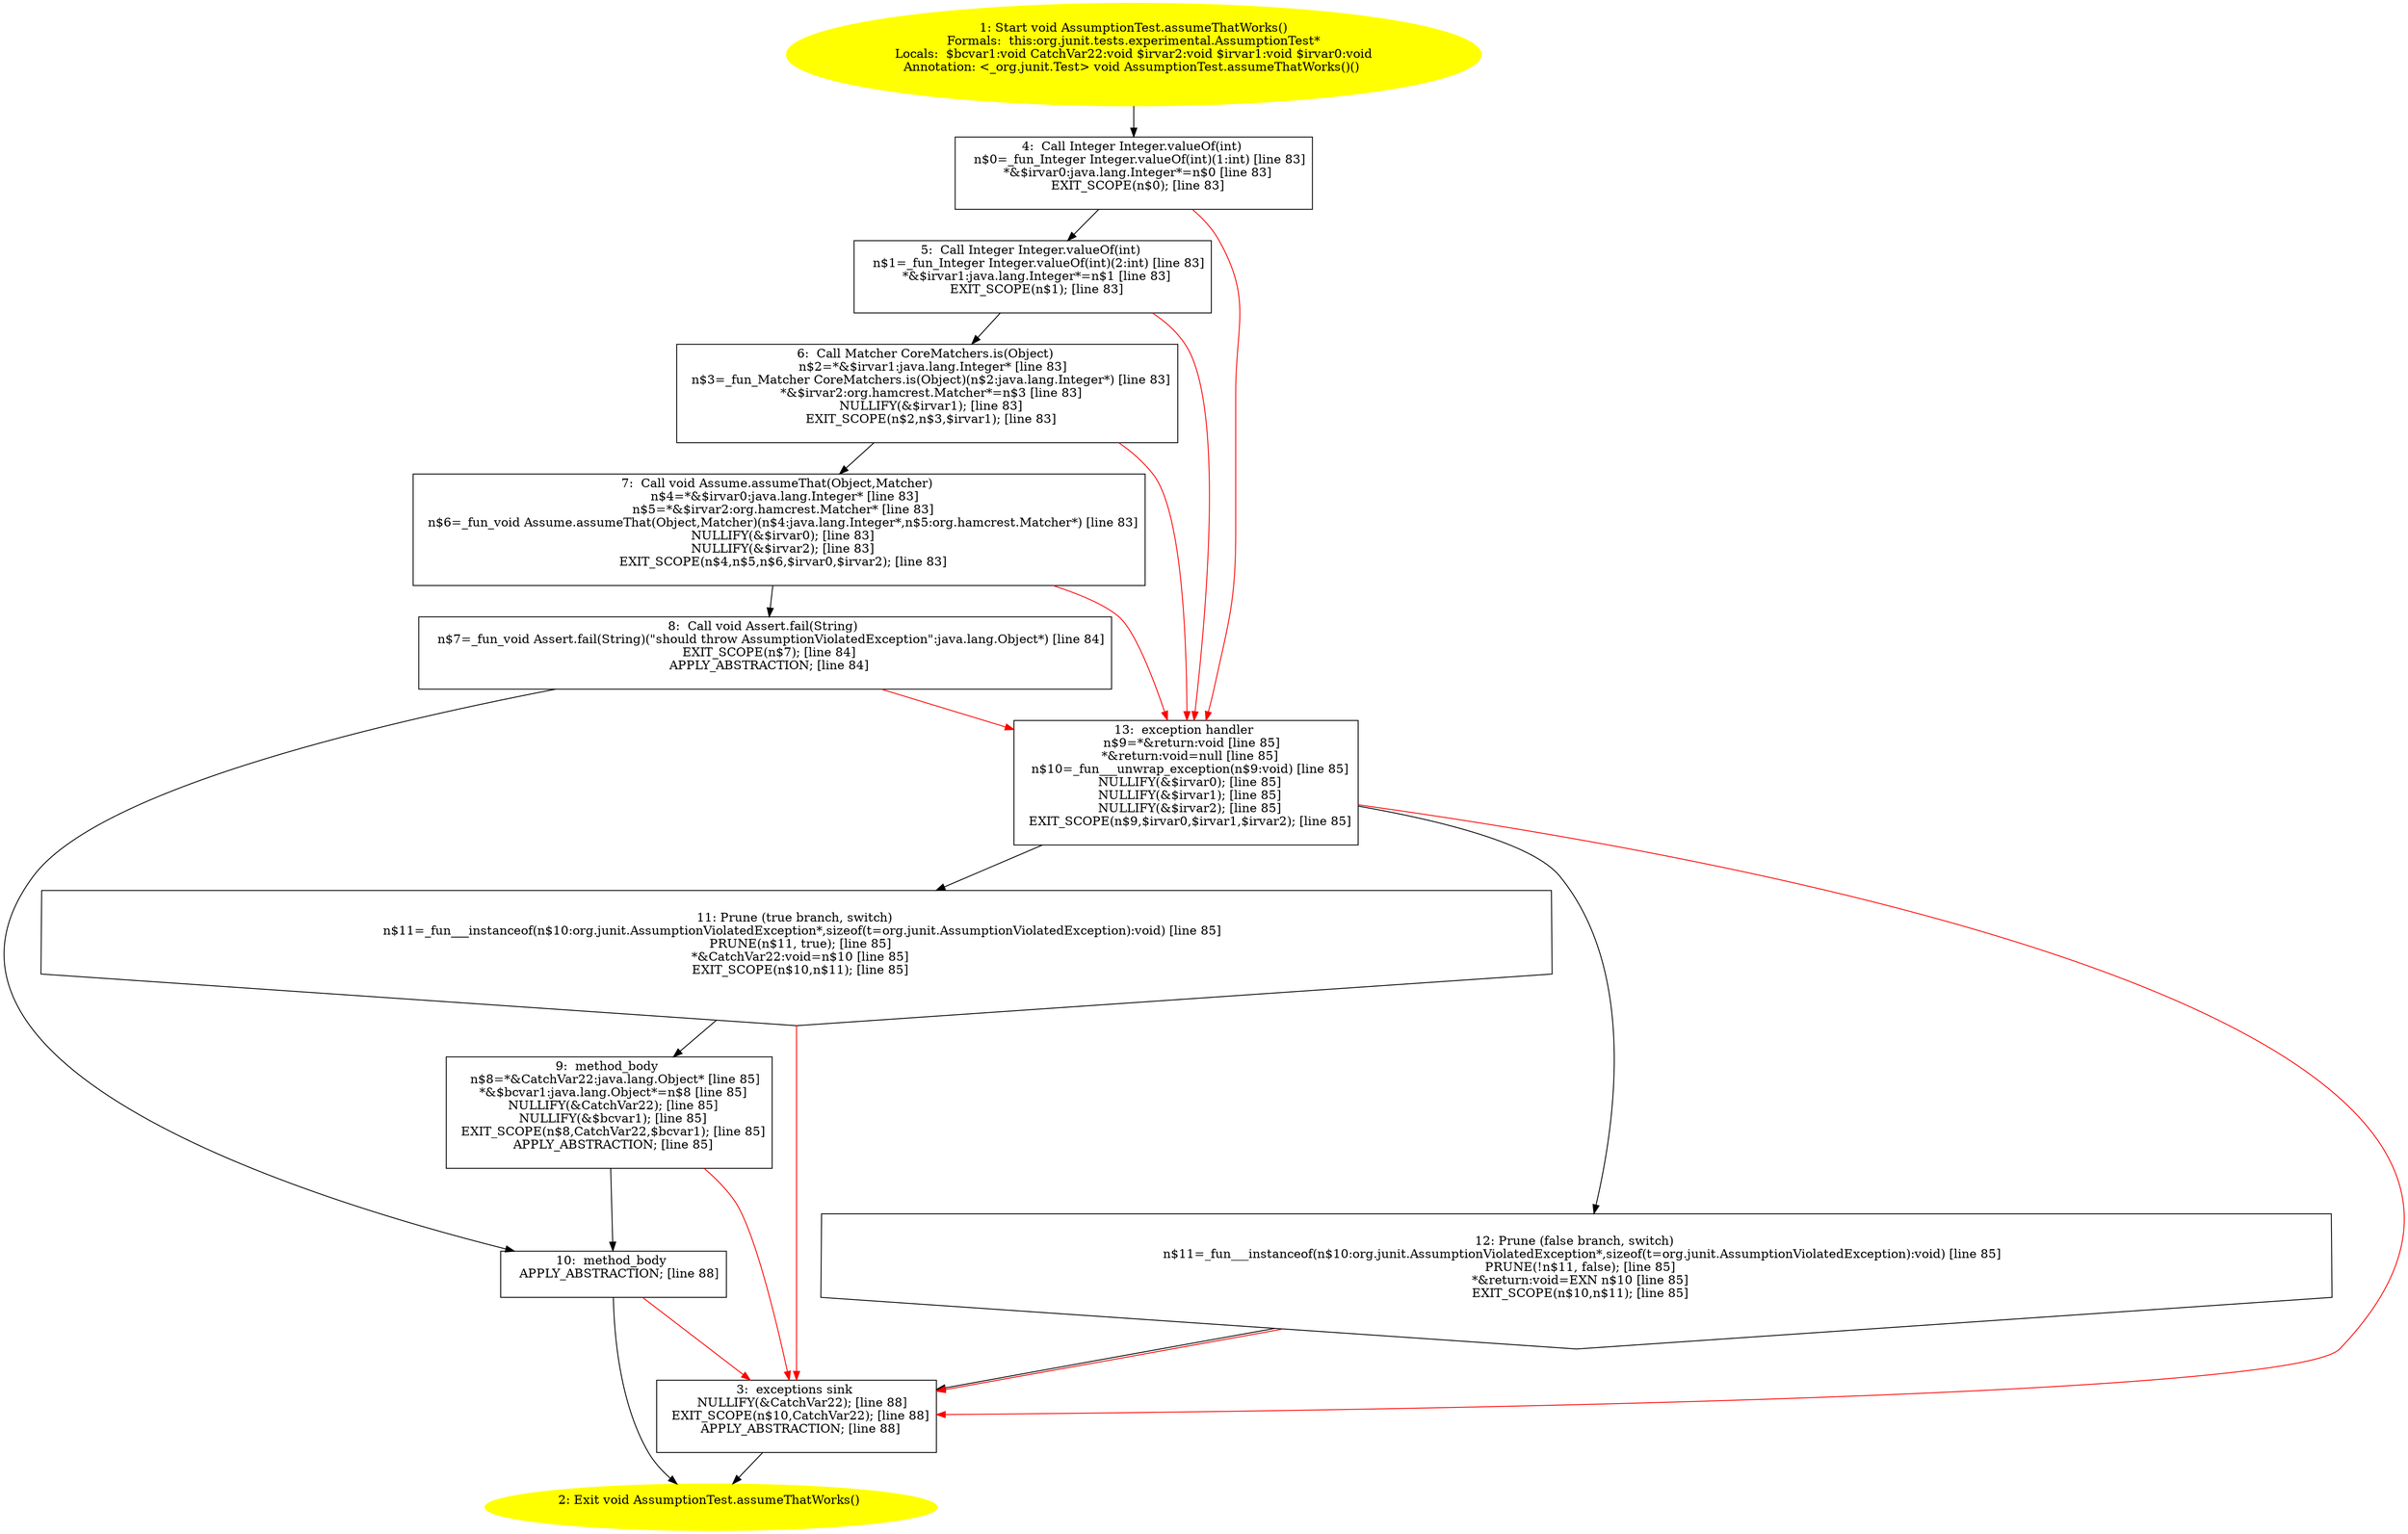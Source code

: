 /* @generated */
digraph cfg {
"org.junit.tests.experimental.AssumptionTest.assumeThatWorks():void.6f0159ee26e2af5285fa536746948915_1" [label="1: Start void AssumptionTest.assumeThatWorks()\nFormals:  this:org.junit.tests.experimental.AssumptionTest*\nLocals:  $bcvar1:void CatchVar22:void $irvar2:void $irvar1:void $irvar0:void\nAnnotation: <_org.junit.Test> void AssumptionTest.assumeThatWorks()() \n  " color=yellow style=filled]
	

	 "org.junit.tests.experimental.AssumptionTest.assumeThatWorks():void.6f0159ee26e2af5285fa536746948915_1" -> "org.junit.tests.experimental.AssumptionTest.assumeThatWorks():void.6f0159ee26e2af5285fa536746948915_4" ;
"org.junit.tests.experimental.AssumptionTest.assumeThatWorks():void.6f0159ee26e2af5285fa536746948915_2" [label="2: Exit void AssumptionTest.assumeThatWorks() \n  " color=yellow style=filled]
	

"org.junit.tests.experimental.AssumptionTest.assumeThatWorks():void.6f0159ee26e2af5285fa536746948915_3" [label="3:  exceptions sink \n   NULLIFY(&CatchVar22); [line 88]\n  EXIT_SCOPE(n$10,CatchVar22); [line 88]\n  APPLY_ABSTRACTION; [line 88]\n " shape="box"]
	

	 "org.junit.tests.experimental.AssumptionTest.assumeThatWorks():void.6f0159ee26e2af5285fa536746948915_3" -> "org.junit.tests.experimental.AssumptionTest.assumeThatWorks():void.6f0159ee26e2af5285fa536746948915_2" ;
"org.junit.tests.experimental.AssumptionTest.assumeThatWorks():void.6f0159ee26e2af5285fa536746948915_4" [label="4:  Call Integer Integer.valueOf(int) \n   n$0=_fun_Integer Integer.valueOf(int)(1:int) [line 83]\n  *&$irvar0:java.lang.Integer*=n$0 [line 83]\n  EXIT_SCOPE(n$0); [line 83]\n " shape="box"]
	

	 "org.junit.tests.experimental.AssumptionTest.assumeThatWorks():void.6f0159ee26e2af5285fa536746948915_4" -> "org.junit.tests.experimental.AssumptionTest.assumeThatWorks():void.6f0159ee26e2af5285fa536746948915_5" ;
	 "org.junit.tests.experimental.AssumptionTest.assumeThatWorks():void.6f0159ee26e2af5285fa536746948915_4" -> "org.junit.tests.experimental.AssumptionTest.assumeThatWorks():void.6f0159ee26e2af5285fa536746948915_13" [color="red" ];
"org.junit.tests.experimental.AssumptionTest.assumeThatWorks():void.6f0159ee26e2af5285fa536746948915_5" [label="5:  Call Integer Integer.valueOf(int) \n   n$1=_fun_Integer Integer.valueOf(int)(2:int) [line 83]\n  *&$irvar1:java.lang.Integer*=n$1 [line 83]\n  EXIT_SCOPE(n$1); [line 83]\n " shape="box"]
	

	 "org.junit.tests.experimental.AssumptionTest.assumeThatWorks():void.6f0159ee26e2af5285fa536746948915_5" -> "org.junit.tests.experimental.AssumptionTest.assumeThatWorks():void.6f0159ee26e2af5285fa536746948915_6" ;
	 "org.junit.tests.experimental.AssumptionTest.assumeThatWorks():void.6f0159ee26e2af5285fa536746948915_5" -> "org.junit.tests.experimental.AssumptionTest.assumeThatWorks():void.6f0159ee26e2af5285fa536746948915_13" [color="red" ];
"org.junit.tests.experimental.AssumptionTest.assumeThatWorks():void.6f0159ee26e2af5285fa536746948915_6" [label="6:  Call Matcher CoreMatchers.is(Object) \n   n$2=*&$irvar1:java.lang.Integer* [line 83]\n  n$3=_fun_Matcher CoreMatchers.is(Object)(n$2:java.lang.Integer*) [line 83]\n  *&$irvar2:org.hamcrest.Matcher*=n$3 [line 83]\n  NULLIFY(&$irvar1); [line 83]\n  EXIT_SCOPE(n$2,n$3,$irvar1); [line 83]\n " shape="box"]
	

	 "org.junit.tests.experimental.AssumptionTest.assumeThatWorks():void.6f0159ee26e2af5285fa536746948915_6" -> "org.junit.tests.experimental.AssumptionTest.assumeThatWorks():void.6f0159ee26e2af5285fa536746948915_7" ;
	 "org.junit.tests.experimental.AssumptionTest.assumeThatWorks():void.6f0159ee26e2af5285fa536746948915_6" -> "org.junit.tests.experimental.AssumptionTest.assumeThatWorks():void.6f0159ee26e2af5285fa536746948915_13" [color="red" ];
"org.junit.tests.experimental.AssumptionTest.assumeThatWorks():void.6f0159ee26e2af5285fa536746948915_7" [label="7:  Call void Assume.assumeThat(Object,Matcher) \n   n$4=*&$irvar0:java.lang.Integer* [line 83]\n  n$5=*&$irvar2:org.hamcrest.Matcher* [line 83]\n  n$6=_fun_void Assume.assumeThat(Object,Matcher)(n$4:java.lang.Integer*,n$5:org.hamcrest.Matcher*) [line 83]\n  NULLIFY(&$irvar0); [line 83]\n  NULLIFY(&$irvar2); [line 83]\n  EXIT_SCOPE(n$4,n$5,n$6,$irvar0,$irvar2); [line 83]\n " shape="box"]
	

	 "org.junit.tests.experimental.AssumptionTest.assumeThatWorks():void.6f0159ee26e2af5285fa536746948915_7" -> "org.junit.tests.experimental.AssumptionTest.assumeThatWorks():void.6f0159ee26e2af5285fa536746948915_8" ;
	 "org.junit.tests.experimental.AssumptionTest.assumeThatWorks():void.6f0159ee26e2af5285fa536746948915_7" -> "org.junit.tests.experimental.AssumptionTest.assumeThatWorks():void.6f0159ee26e2af5285fa536746948915_13" [color="red" ];
"org.junit.tests.experimental.AssumptionTest.assumeThatWorks():void.6f0159ee26e2af5285fa536746948915_8" [label="8:  Call void Assert.fail(String) \n   n$7=_fun_void Assert.fail(String)(\"should throw AssumptionViolatedException\":java.lang.Object*) [line 84]\n  EXIT_SCOPE(n$7); [line 84]\n  APPLY_ABSTRACTION; [line 84]\n " shape="box"]
	

	 "org.junit.tests.experimental.AssumptionTest.assumeThatWorks():void.6f0159ee26e2af5285fa536746948915_8" -> "org.junit.tests.experimental.AssumptionTest.assumeThatWorks():void.6f0159ee26e2af5285fa536746948915_10" ;
	 "org.junit.tests.experimental.AssumptionTest.assumeThatWorks():void.6f0159ee26e2af5285fa536746948915_8" -> "org.junit.tests.experimental.AssumptionTest.assumeThatWorks():void.6f0159ee26e2af5285fa536746948915_13" [color="red" ];
"org.junit.tests.experimental.AssumptionTest.assumeThatWorks():void.6f0159ee26e2af5285fa536746948915_9" [label="9:  method_body \n   n$8=*&CatchVar22:java.lang.Object* [line 85]\n  *&$bcvar1:java.lang.Object*=n$8 [line 85]\n  NULLIFY(&CatchVar22); [line 85]\n  NULLIFY(&$bcvar1); [line 85]\n  EXIT_SCOPE(n$8,CatchVar22,$bcvar1); [line 85]\n  APPLY_ABSTRACTION; [line 85]\n " shape="box"]
	

	 "org.junit.tests.experimental.AssumptionTest.assumeThatWorks():void.6f0159ee26e2af5285fa536746948915_9" -> "org.junit.tests.experimental.AssumptionTest.assumeThatWorks():void.6f0159ee26e2af5285fa536746948915_10" ;
	 "org.junit.tests.experimental.AssumptionTest.assumeThatWorks():void.6f0159ee26e2af5285fa536746948915_9" -> "org.junit.tests.experimental.AssumptionTest.assumeThatWorks():void.6f0159ee26e2af5285fa536746948915_3" [color="red" ];
"org.junit.tests.experimental.AssumptionTest.assumeThatWorks():void.6f0159ee26e2af5285fa536746948915_10" [label="10:  method_body \n   APPLY_ABSTRACTION; [line 88]\n " shape="box"]
	

	 "org.junit.tests.experimental.AssumptionTest.assumeThatWorks():void.6f0159ee26e2af5285fa536746948915_10" -> "org.junit.tests.experimental.AssumptionTest.assumeThatWorks():void.6f0159ee26e2af5285fa536746948915_2" ;
	 "org.junit.tests.experimental.AssumptionTest.assumeThatWorks():void.6f0159ee26e2af5285fa536746948915_10" -> "org.junit.tests.experimental.AssumptionTest.assumeThatWorks():void.6f0159ee26e2af5285fa536746948915_3" [color="red" ];
"org.junit.tests.experimental.AssumptionTest.assumeThatWorks():void.6f0159ee26e2af5285fa536746948915_11" [label="11: Prune (true branch, switch) \n   n$11=_fun___instanceof(n$10:org.junit.AssumptionViolatedException*,sizeof(t=org.junit.AssumptionViolatedException):void) [line 85]\n  PRUNE(n$11, true); [line 85]\n  *&CatchVar22:void=n$10 [line 85]\n  EXIT_SCOPE(n$10,n$11); [line 85]\n " shape="invhouse"]
	

	 "org.junit.tests.experimental.AssumptionTest.assumeThatWorks():void.6f0159ee26e2af5285fa536746948915_11" -> "org.junit.tests.experimental.AssumptionTest.assumeThatWorks():void.6f0159ee26e2af5285fa536746948915_9" ;
	 "org.junit.tests.experimental.AssumptionTest.assumeThatWorks():void.6f0159ee26e2af5285fa536746948915_11" -> "org.junit.tests.experimental.AssumptionTest.assumeThatWorks():void.6f0159ee26e2af5285fa536746948915_3" [color="red" ];
"org.junit.tests.experimental.AssumptionTest.assumeThatWorks():void.6f0159ee26e2af5285fa536746948915_12" [label="12: Prune (false branch, switch) \n   n$11=_fun___instanceof(n$10:org.junit.AssumptionViolatedException*,sizeof(t=org.junit.AssumptionViolatedException):void) [line 85]\n  PRUNE(!n$11, false); [line 85]\n  *&return:void=EXN n$10 [line 85]\n  EXIT_SCOPE(n$10,n$11); [line 85]\n " shape="invhouse"]
	

	 "org.junit.tests.experimental.AssumptionTest.assumeThatWorks():void.6f0159ee26e2af5285fa536746948915_12" -> "org.junit.tests.experimental.AssumptionTest.assumeThatWorks():void.6f0159ee26e2af5285fa536746948915_3" ;
	 "org.junit.tests.experimental.AssumptionTest.assumeThatWorks():void.6f0159ee26e2af5285fa536746948915_12" -> "org.junit.tests.experimental.AssumptionTest.assumeThatWorks():void.6f0159ee26e2af5285fa536746948915_3" [color="red" ];
"org.junit.tests.experimental.AssumptionTest.assumeThatWorks():void.6f0159ee26e2af5285fa536746948915_13" [label="13:  exception handler \n   n$9=*&return:void [line 85]\n  *&return:void=null [line 85]\n  n$10=_fun___unwrap_exception(n$9:void) [line 85]\n  NULLIFY(&$irvar0); [line 85]\n  NULLIFY(&$irvar1); [line 85]\n  NULLIFY(&$irvar2); [line 85]\n  EXIT_SCOPE(n$9,$irvar0,$irvar1,$irvar2); [line 85]\n " shape="box"]
	

	 "org.junit.tests.experimental.AssumptionTest.assumeThatWorks():void.6f0159ee26e2af5285fa536746948915_13" -> "org.junit.tests.experimental.AssumptionTest.assumeThatWorks():void.6f0159ee26e2af5285fa536746948915_11" ;
	 "org.junit.tests.experimental.AssumptionTest.assumeThatWorks():void.6f0159ee26e2af5285fa536746948915_13" -> "org.junit.tests.experimental.AssumptionTest.assumeThatWorks():void.6f0159ee26e2af5285fa536746948915_12" ;
	 "org.junit.tests.experimental.AssumptionTest.assumeThatWorks():void.6f0159ee26e2af5285fa536746948915_13" -> "org.junit.tests.experimental.AssumptionTest.assumeThatWorks():void.6f0159ee26e2af5285fa536746948915_3" [color="red" ];
}
